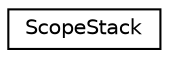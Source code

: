 digraph "Graphical Class Hierarchy"
{
 // LATEX_PDF_SIZE
  edge [fontname="Helvetica",fontsize="10",labelfontname="Helvetica",labelfontsize="10"];
  node [fontname="Helvetica",fontsize="10",shape=record];
  rankdir="LR";
  Node0 [label="ScopeStack",height=0.2,width=0.4,color="black", fillcolor="white", style="filled",URL="$classScopeStack.html",tooltip="scope stack"];
}

